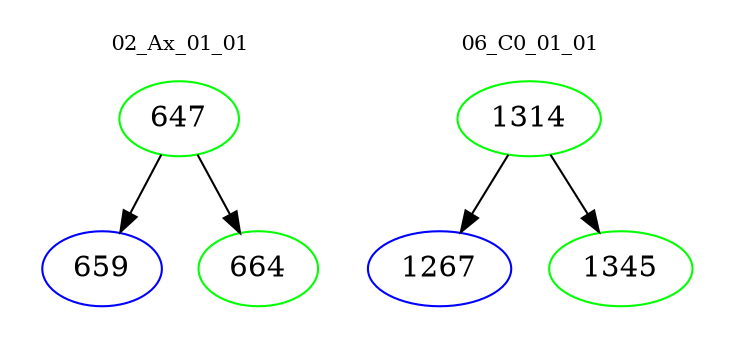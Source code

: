 digraph{
subgraph cluster_0 {
color = white
label = "02_Ax_01_01";
fontsize=10;
T0_647 [label="647", color="green"]
T0_647 -> T0_659 [color="black"]
T0_659 [label="659", color="blue"]
T0_647 -> T0_664 [color="black"]
T0_664 [label="664", color="green"]
}
subgraph cluster_1 {
color = white
label = "06_C0_01_01";
fontsize=10;
T1_1314 [label="1314", color="green"]
T1_1314 -> T1_1267 [color="black"]
T1_1267 [label="1267", color="blue"]
T1_1314 -> T1_1345 [color="black"]
T1_1345 [label="1345", color="green"]
}
}
